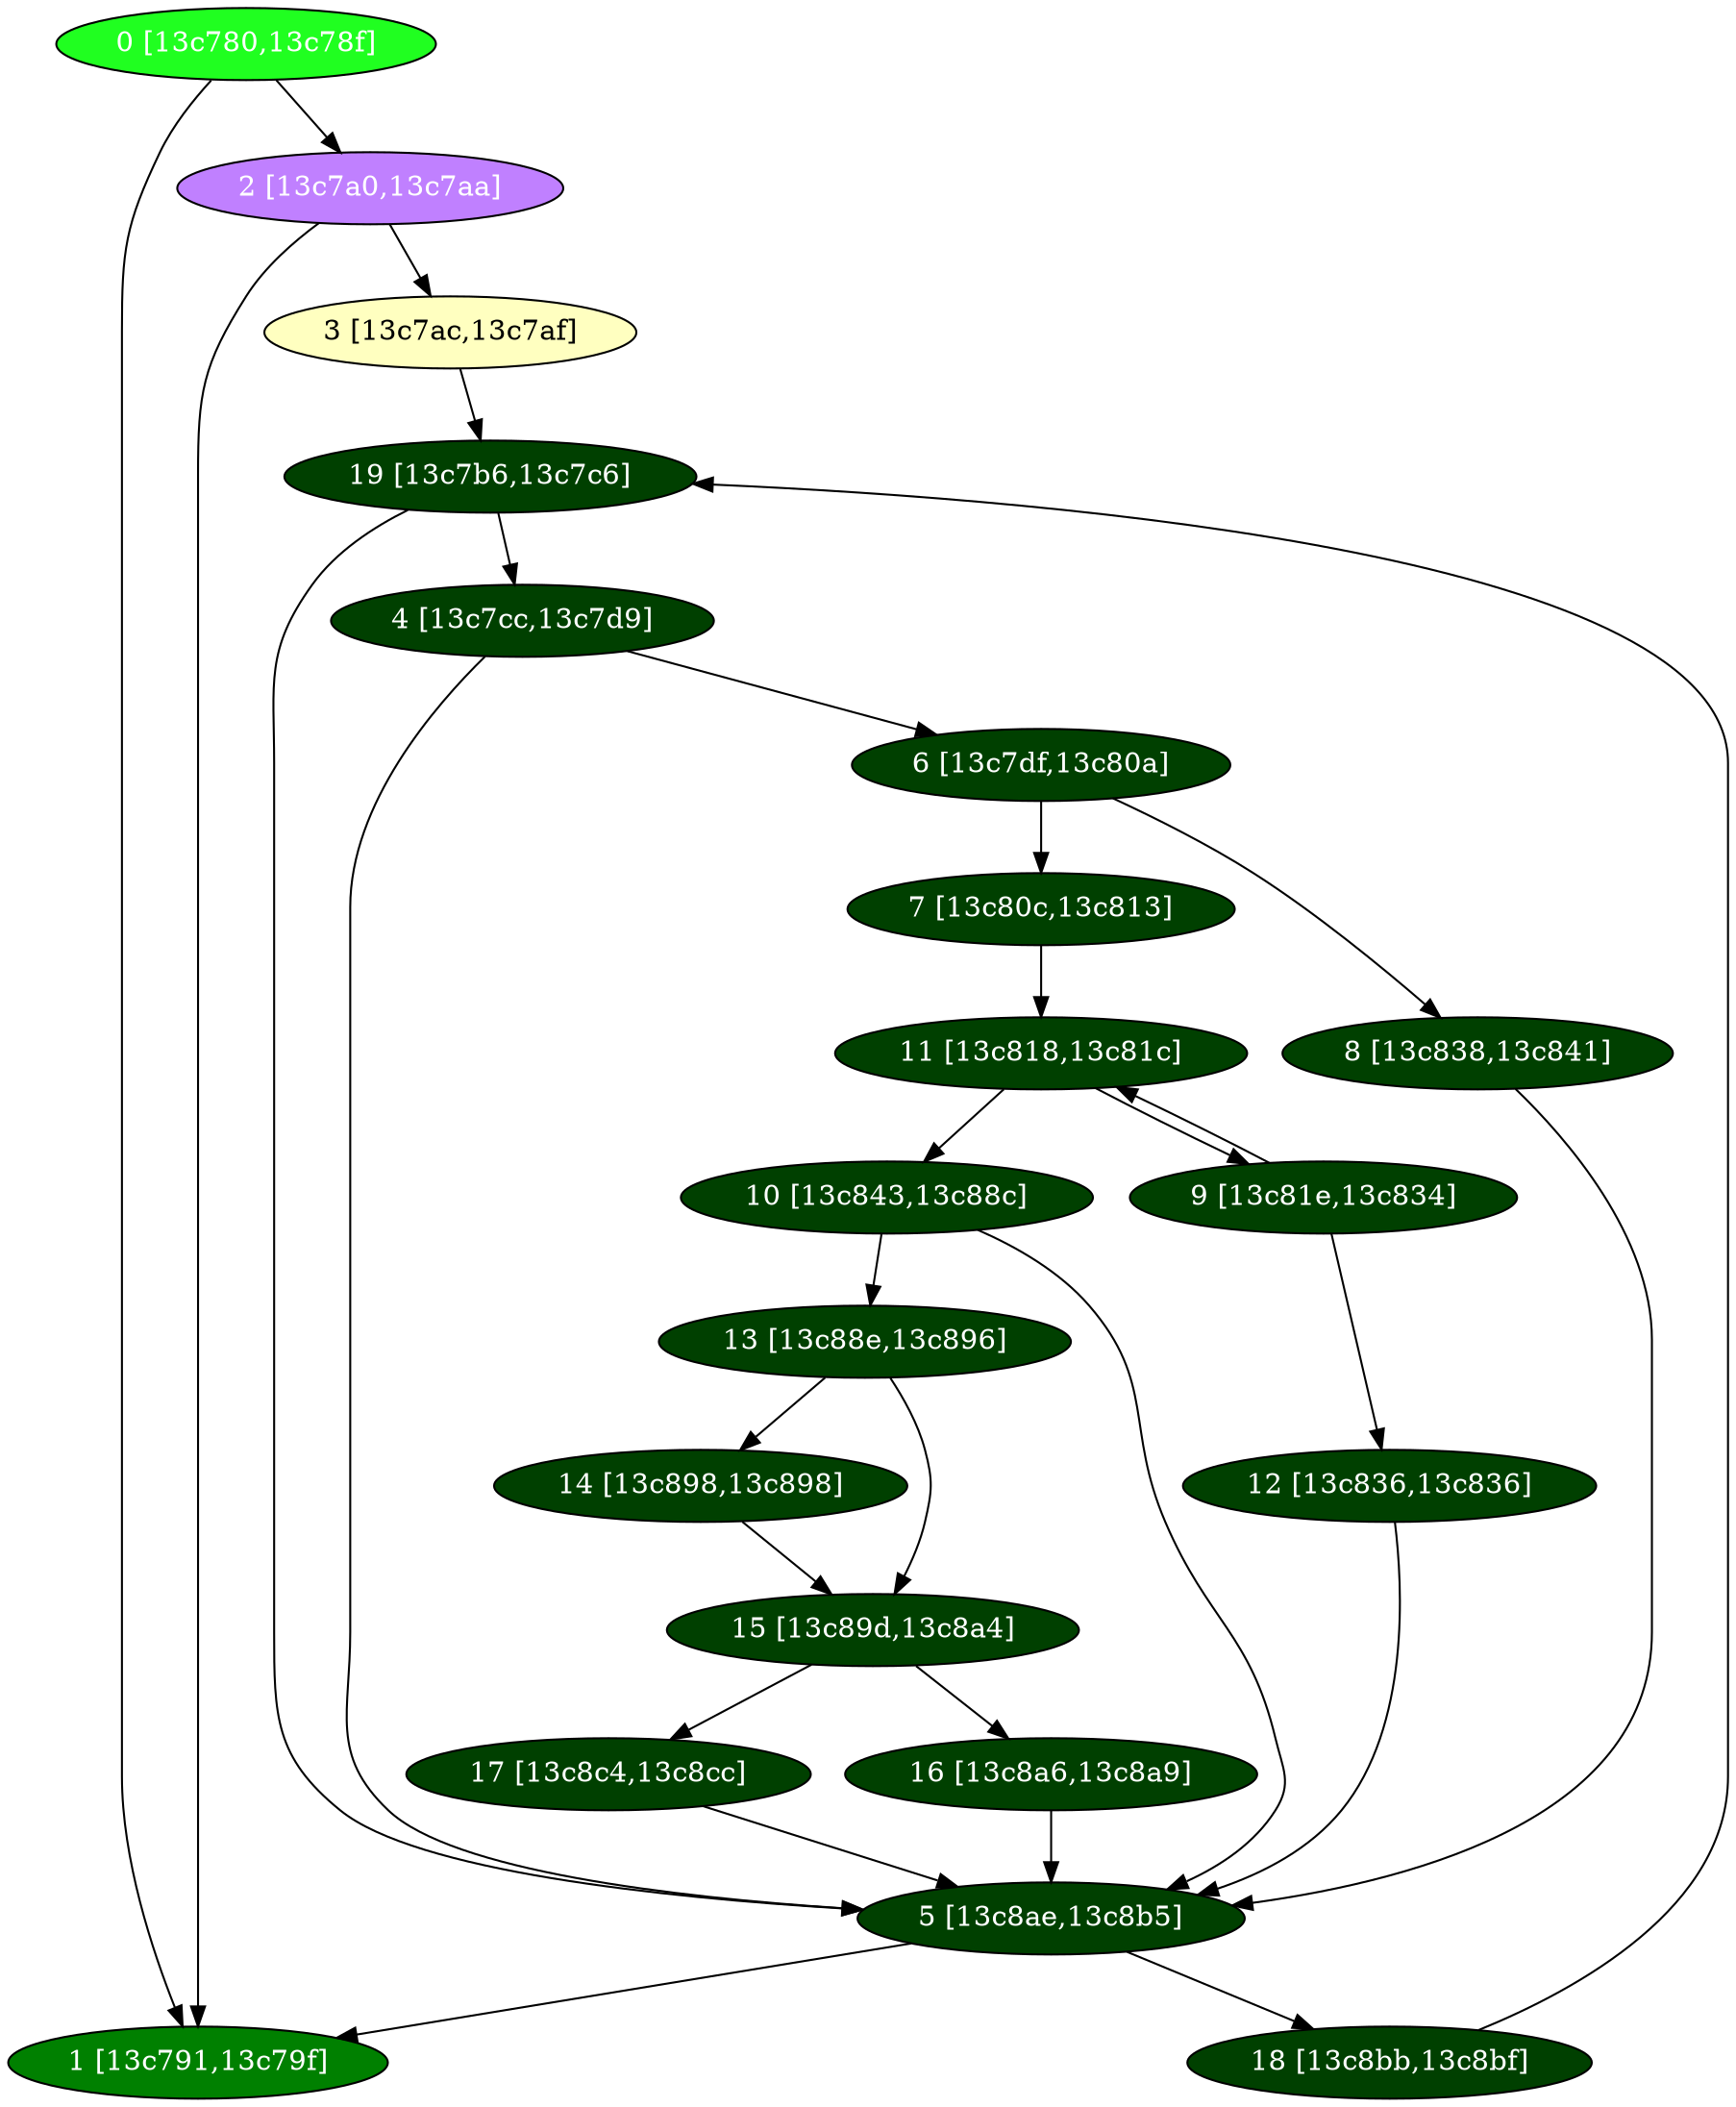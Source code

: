 diGraph libnss3{
	libnss3_0  [style=filled fillcolor="#20FF20" fontcolor="#ffffff" shape=oval label="0 [13c780,13c78f]"]
	libnss3_1  [style=filled fillcolor="#008000" fontcolor="#ffffff" shape=oval label="1 [13c791,13c79f]"]
	libnss3_2  [style=filled fillcolor="#C080FF" fontcolor="#ffffff" shape=oval label="2 [13c7a0,13c7aa]"]
	libnss3_3  [style=filled fillcolor="#FFFFC0" fontcolor="#000000" shape=oval label="3 [13c7ac,13c7af]"]
	libnss3_4  [style=filled fillcolor="#004000" fontcolor="#ffffff" shape=oval label="4 [13c7cc,13c7d9]"]
	libnss3_5  [style=filled fillcolor="#004000" fontcolor="#ffffff" shape=oval label="5 [13c8ae,13c8b5]"]
	libnss3_6  [style=filled fillcolor="#004000" fontcolor="#ffffff" shape=oval label="6 [13c7df,13c80a]"]
	libnss3_7  [style=filled fillcolor="#004000" fontcolor="#ffffff" shape=oval label="7 [13c80c,13c813]"]
	libnss3_8  [style=filled fillcolor="#004000" fontcolor="#ffffff" shape=oval label="8 [13c838,13c841]"]
	libnss3_9  [style=filled fillcolor="#004000" fontcolor="#ffffff" shape=oval label="9 [13c81e,13c834]"]
	libnss3_a  [style=filled fillcolor="#004000" fontcolor="#ffffff" shape=oval label="10 [13c843,13c88c]"]
	libnss3_b  [style=filled fillcolor="#004000" fontcolor="#ffffff" shape=oval label="11 [13c818,13c81c]"]
	libnss3_c  [style=filled fillcolor="#004000" fontcolor="#ffffff" shape=oval label="12 [13c836,13c836]"]
	libnss3_d  [style=filled fillcolor="#004000" fontcolor="#ffffff" shape=oval label="13 [13c88e,13c896]"]
	libnss3_e  [style=filled fillcolor="#004000" fontcolor="#ffffff" shape=oval label="14 [13c898,13c898]"]
	libnss3_f  [style=filled fillcolor="#004000" fontcolor="#ffffff" shape=oval label="15 [13c89d,13c8a4]"]
	libnss3_10  [style=filled fillcolor="#004000" fontcolor="#ffffff" shape=oval label="16 [13c8a6,13c8a9]"]
	libnss3_11  [style=filled fillcolor="#004000" fontcolor="#ffffff" shape=oval label="17 [13c8c4,13c8cc]"]
	libnss3_12  [style=filled fillcolor="#004000" fontcolor="#ffffff" shape=oval label="18 [13c8bb,13c8bf]"]
	libnss3_13  [style=filled fillcolor="#004000" fontcolor="#ffffff" shape=oval label="19 [13c7b6,13c7c6]"]

	libnss3_0 -> libnss3_1
	libnss3_0 -> libnss3_2
	libnss3_2 -> libnss3_1
	libnss3_2 -> libnss3_3
	libnss3_3 -> libnss3_13
	libnss3_4 -> libnss3_5
	libnss3_4 -> libnss3_6
	libnss3_5 -> libnss3_1
	libnss3_5 -> libnss3_12
	libnss3_6 -> libnss3_7
	libnss3_6 -> libnss3_8
	libnss3_7 -> libnss3_b
	libnss3_8 -> libnss3_5
	libnss3_9 -> libnss3_b
	libnss3_9 -> libnss3_c
	libnss3_a -> libnss3_5
	libnss3_a -> libnss3_d
	libnss3_b -> libnss3_9
	libnss3_b -> libnss3_a
	libnss3_c -> libnss3_5
	libnss3_d -> libnss3_e
	libnss3_d -> libnss3_f
	libnss3_e -> libnss3_f
	libnss3_f -> libnss3_10
	libnss3_f -> libnss3_11
	libnss3_10 -> libnss3_5
	libnss3_11 -> libnss3_5
	libnss3_12 -> libnss3_13
	libnss3_13 -> libnss3_4
	libnss3_13 -> libnss3_5
}